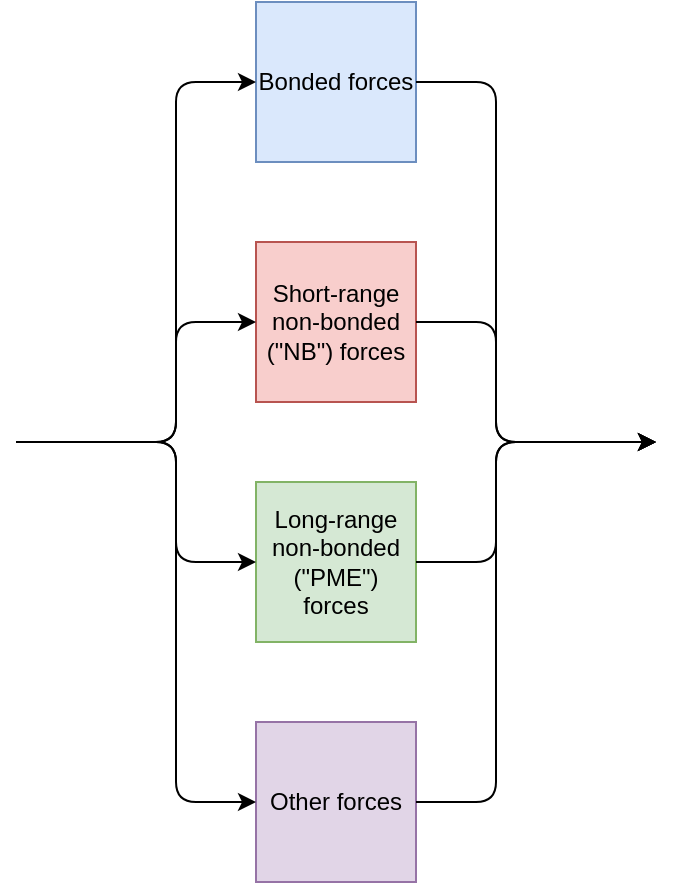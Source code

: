 <mxfile version="14.1.8" type="device"><diagram id="_HBpgSKyVObSuQ_kN55g" name="Page-1"><mxGraphModel dx="1682" dy="1000" grid="1" gridSize="10" guides="1" tooltips="1" connect="1" arrows="1" fold="1" page="1" pageScale="1" pageWidth="1654" pageHeight="1169" math="0" shadow="0"><root><mxCell id="0"/><mxCell id="1" parent="0"/><mxCell id="nZesR5KTaCcrrk03C1Ym-3" value="Bonded forces" style="whiteSpace=wrap;html=1;aspect=fixed;fillColor=#dae8fc;strokeColor=#6c8ebf;" parent="1" vertex="1"><mxGeometry x="160" y="40" width="80" height="80" as="geometry"/></mxCell><mxCell id="nZesR5KTaCcrrk03C1Ym-4" value="Short-range&lt;br&gt;non-bonded (&quot;NB&quot;) forces" style="whiteSpace=wrap;html=1;aspect=fixed;fillColor=#f8cecc;strokeColor=#b85450;" parent="1" vertex="1"><mxGeometry x="160" y="160" width="80" height="80" as="geometry"/></mxCell><mxCell id="nZesR5KTaCcrrk03C1Ym-5" value="Long-range non-bonded (&quot;PME&quot;) forces" style="whiteSpace=wrap;html=1;aspect=fixed;fillColor=#d5e8d4;strokeColor=#82b366;" parent="1" vertex="1"><mxGeometry x="160" y="280" width="80" height="80" as="geometry"/></mxCell><mxCell id="nZesR5KTaCcrrk03C1Ym-6" value="Other forces" style="whiteSpace=wrap;html=1;aspect=fixed;fillColor=#e1d5e7;strokeColor=#9673a6;" parent="1" vertex="1"><mxGeometry x="160" y="400" width="80" height="80" as="geometry"/></mxCell><mxCell id="nZesR5KTaCcrrk03C1Ym-7" value="" style="endArrow=classic;html=1;exitX=1;exitY=0.5;exitDx=0;exitDy=0;" parent="1" source="nZesR5KTaCcrrk03C1Ym-3" edge="1"><mxGeometry width="50" height="50" relative="1" as="geometry"><mxPoint x="610" y="90" as="sourcePoint"/><mxPoint x="360" y="260" as="targetPoint"/><Array as="points"><mxPoint x="280" y="80"/><mxPoint x="280" y="260"/></Array></mxGeometry></mxCell><mxCell id="nZesR5KTaCcrrk03C1Ym-19" value="" style="endArrow=classic;html=1;" parent="1" edge="1"><mxGeometry width="50" height="50" relative="1" as="geometry"><mxPoint x="40" y="260" as="sourcePoint"/><mxPoint x="160" y="80" as="targetPoint"/><Array as="points"><mxPoint x="120" y="260"/><mxPoint x="120" y="80"/></Array></mxGeometry></mxCell><mxCell id="dEZWZOWkkyVu6s0c6Nfb-3" value="" style="endArrow=classic;html=1;exitX=1;exitY=0.5;exitDx=0;exitDy=0;" parent="1" source="nZesR5KTaCcrrk03C1Ym-6" edge="1"><mxGeometry width="50" height="50" relative="1" as="geometry"><mxPoint x="320" y="290" as="sourcePoint"/><mxPoint x="360" y="260" as="targetPoint"/><Array as="points"><mxPoint x="280" y="440"/><mxPoint x="280" y="260"/></Array></mxGeometry></mxCell><mxCell id="dEZWZOWkkyVu6s0c6Nfb-4" value="" style="endArrow=classic;html=1;exitX=1;exitY=0.5;exitDx=0;exitDy=0;" parent="1" source="nZesR5KTaCcrrk03C1Ym-5" edge="1"><mxGeometry width="50" height="50" relative="1" as="geometry"><mxPoint x="320" y="290" as="sourcePoint"/><mxPoint x="360" y="260" as="targetPoint"/><Array as="points"><mxPoint x="280" y="320"/><mxPoint x="280" y="260"/></Array></mxGeometry></mxCell><mxCell id="dEZWZOWkkyVu6s0c6Nfb-5" value="" style="endArrow=classic;html=1;exitX=1;exitY=0.5;exitDx=0;exitDy=0;" parent="1" source="nZesR5KTaCcrrk03C1Ym-4" edge="1"><mxGeometry width="50" height="50" relative="1" as="geometry"><mxPoint x="320" y="290" as="sourcePoint"/><mxPoint x="360" y="260" as="targetPoint"/><Array as="points"><mxPoint x="280" y="200"/><mxPoint x="280" y="260"/></Array></mxGeometry></mxCell><mxCell id="dEZWZOWkkyVu6s0c6Nfb-6" value="" style="endArrow=classic;html=1;entryX=0;entryY=0.5;entryDx=0;entryDy=0;" parent="1" target="nZesR5KTaCcrrk03C1Ym-4" edge="1"><mxGeometry width="50" height="50" relative="1" as="geometry"><mxPoint x="40" y="260" as="sourcePoint"/><mxPoint x="370" y="240" as="targetPoint"/><Array as="points"><mxPoint x="120" y="260"/><mxPoint x="120" y="200"/></Array></mxGeometry></mxCell><mxCell id="dEZWZOWkkyVu6s0c6Nfb-7" value="" style="endArrow=classic;html=1;entryX=0;entryY=0.5;entryDx=0;entryDy=0;" parent="1" target="nZesR5KTaCcrrk03C1Ym-5" edge="1"><mxGeometry width="50" height="50" relative="1" as="geometry"><mxPoint x="40" y="260" as="sourcePoint"/><mxPoint x="370" y="240" as="targetPoint"/><Array as="points"><mxPoint x="120" y="260"/><mxPoint x="120" y="320"/></Array></mxGeometry></mxCell><mxCell id="dEZWZOWkkyVu6s0c6Nfb-8" value="" style="endArrow=classic;html=1;entryX=0;entryY=0.5;entryDx=0;entryDy=0;" parent="1" target="nZesR5KTaCcrrk03C1Ym-6" edge="1"><mxGeometry width="50" height="50" relative="1" as="geometry"><mxPoint x="40" y="260" as="sourcePoint"/><mxPoint x="370" y="240" as="targetPoint"/><Array as="points"><mxPoint x="120" y="260"/><mxPoint x="120" y="440"/></Array></mxGeometry></mxCell></root></mxGraphModel></diagram></mxfile>